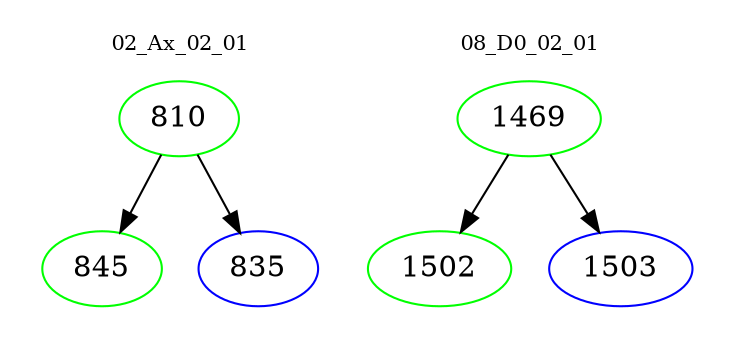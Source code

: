 digraph{
subgraph cluster_0 {
color = white
label = "02_Ax_02_01";
fontsize=10;
T0_810 [label="810", color="green"]
T0_810 -> T0_845 [color="black"]
T0_845 [label="845", color="green"]
T0_810 -> T0_835 [color="black"]
T0_835 [label="835", color="blue"]
}
subgraph cluster_1 {
color = white
label = "08_D0_02_01";
fontsize=10;
T1_1469 [label="1469", color="green"]
T1_1469 -> T1_1502 [color="black"]
T1_1502 [label="1502", color="green"]
T1_1469 -> T1_1503 [color="black"]
T1_1503 [label="1503", color="blue"]
}
}
